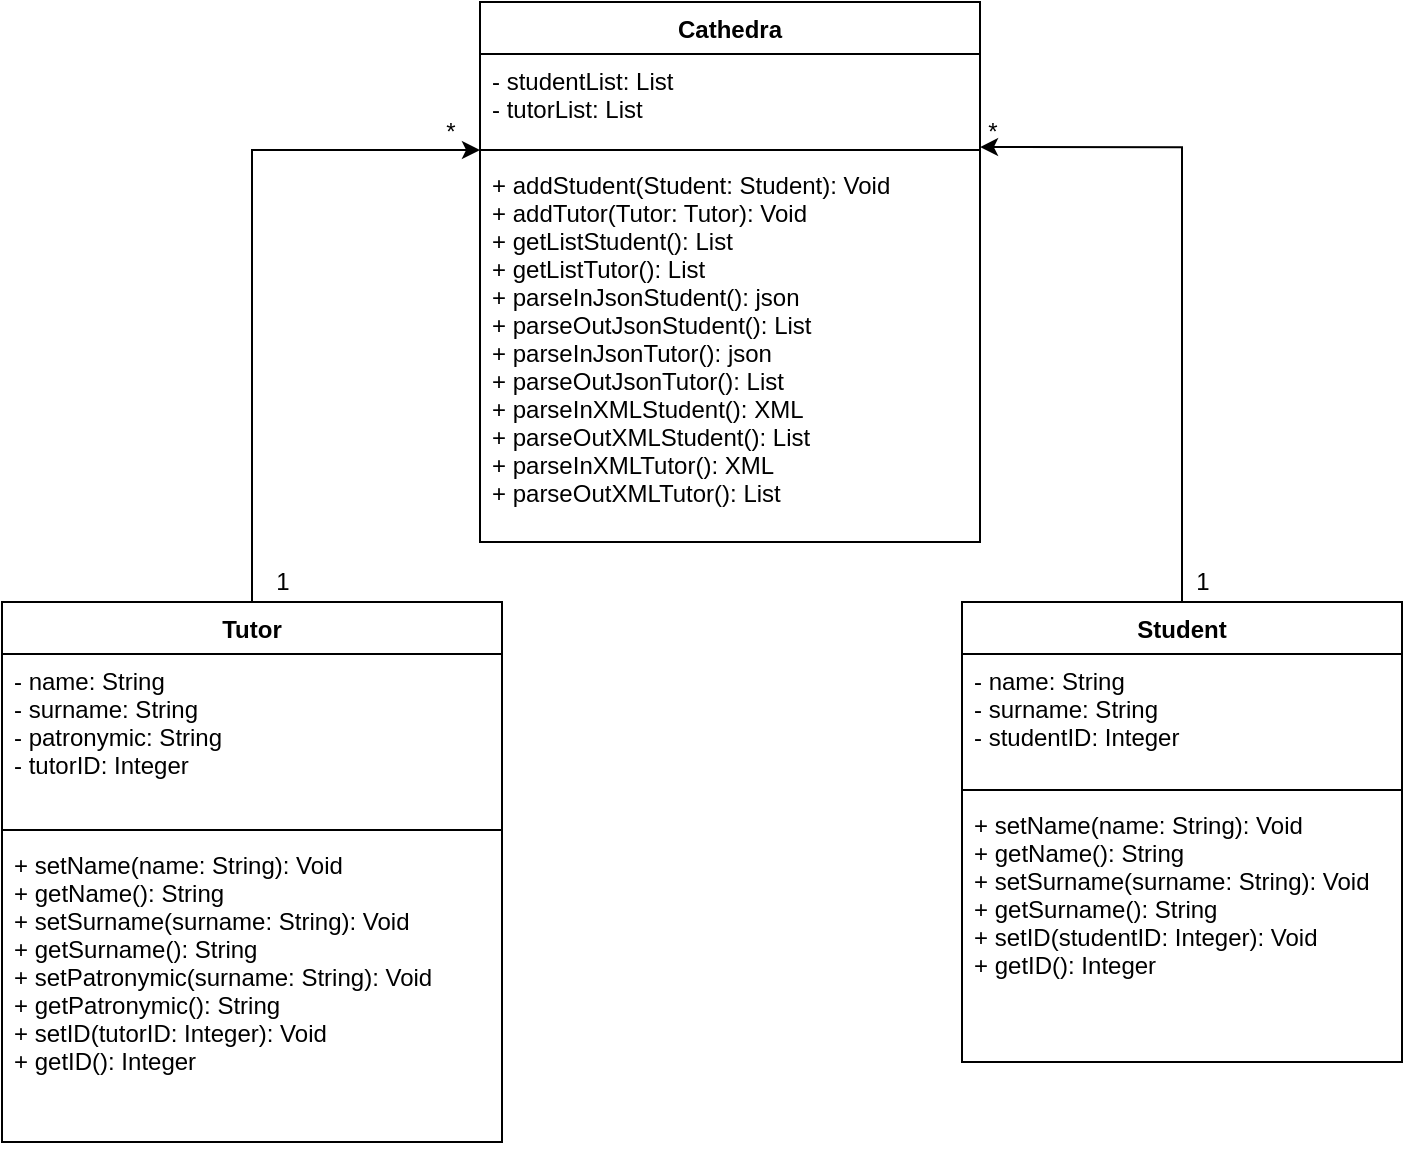 <mxfile version="20.3.7" type="device"><diagram id="bZWl-udnEHgvaK8XbDkF" name="Страница 1"><mxGraphModel dx="1381" dy="764" grid="1" gridSize="10" guides="1" tooltips="1" connect="1" arrows="1" fold="1" page="1" pageScale="1" pageWidth="827" pageHeight="1169" math="0" shadow="0"><root><mxCell id="0"/><mxCell id="1" parent="0"/><mxCell id="Mma-vqnC_7wplrCM0aJi-22" style="edgeStyle=orthogonalEdgeStyle;rounded=0;orthogonalLoop=1;jettySize=auto;html=1;exitX=0.5;exitY=0;exitDx=0;exitDy=0;entryX=1;entryY=1.058;entryDx=0;entryDy=0;entryPerimeter=0;" parent="1" source="Mma-vqnC_7wplrCM0aJi-5" target="Mma-vqnC_7wplrCM0aJi-15" edge="1"><mxGeometry relative="1" as="geometry"/></mxCell><mxCell id="Mma-vqnC_7wplrCM0aJi-5" value="Student" style="swimlane;fontStyle=1;align=center;verticalAlign=top;childLayout=stackLayout;horizontal=1;startSize=26;horizontalStack=0;resizeParent=1;resizeParentMax=0;resizeLast=0;collapsible=1;marginBottom=0;" parent="1" vertex="1"><mxGeometry x="530" y="490" width="220" height="230" as="geometry"/></mxCell><mxCell id="Mma-vqnC_7wplrCM0aJi-6" value="- name: String&#10;- surname: String&#10;- studentID: Integer" style="text;strokeColor=none;fillColor=none;align=left;verticalAlign=top;spacingLeft=4;spacingRight=4;overflow=hidden;rotatable=0;points=[[0,0.5],[1,0.5]];portConstraint=eastwest;" parent="Mma-vqnC_7wplrCM0aJi-5" vertex="1"><mxGeometry y="26" width="220" height="64" as="geometry"/></mxCell><mxCell id="Mma-vqnC_7wplrCM0aJi-7" value="" style="line;strokeWidth=1;fillColor=none;align=left;verticalAlign=middle;spacingTop=-1;spacingLeft=3;spacingRight=3;rotatable=0;labelPosition=right;points=[];portConstraint=eastwest;strokeColor=inherit;" parent="Mma-vqnC_7wplrCM0aJi-5" vertex="1"><mxGeometry y="90" width="220" height="8" as="geometry"/></mxCell><mxCell id="Mma-vqnC_7wplrCM0aJi-8" value="+ setName(name: String): Void&#10;+ getName(): String&#10;+ setSurname(surname: String): Void&#10;+ getSurname(): String&#10;+ setID(studentID: Integer): Void&#10;+ getID(): Integer&#10;&#10;" style="text;strokeColor=none;fillColor=none;align=left;verticalAlign=top;spacingLeft=4;spacingRight=4;overflow=hidden;rotatable=0;points=[[0,0.5],[1,0.5]];portConstraint=eastwest;" parent="Mma-vqnC_7wplrCM0aJi-5" vertex="1"><mxGeometry y="98" width="220" height="132" as="geometry"/></mxCell><mxCell id="Mma-vqnC_7wplrCM0aJi-19" style="edgeStyle=orthogonalEdgeStyle;rounded=0;orthogonalLoop=1;jettySize=auto;html=1;exitX=0.5;exitY=0;exitDx=0;exitDy=0;" parent="1" source="Mma-vqnC_7wplrCM0aJi-9" target="Mma-vqnC_7wplrCM0aJi-16" edge="1"><mxGeometry relative="1" as="geometry"/></mxCell><mxCell id="Mma-vqnC_7wplrCM0aJi-9" value="Tutor" style="swimlane;fontStyle=1;align=center;verticalAlign=top;childLayout=stackLayout;horizontal=1;startSize=26;horizontalStack=0;resizeParent=1;resizeParentMax=0;resizeLast=0;collapsible=1;marginBottom=0;" parent="1" vertex="1"><mxGeometry x="50" y="490" width="250" height="270" as="geometry"/></mxCell><mxCell id="Mma-vqnC_7wplrCM0aJi-10" value="- name: String&#10;- surname: String&#10;- patronymic: String&#10;- tutorID: Integer&#10;&#10;" style="text;strokeColor=none;fillColor=none;align=left;verticalAlign=top;spacingLeft=4;spacingRight=4;overflow=hidden;rotatable=0;points=[[0,0.5],[1,0.5]];portConstraint=eastwest;" parent="Mma-vqnC_7wplrCM0aJi-9" vertex="1"><mxGeometry y="26" width="250" height="84" as="geometry"/></mxCell><mxCell id="Mma-vqnC_7wplrCM0aJi-11" value="" style="line;strokeWidth=1;fillColor=none;align=left;verticalAlign=middle;spacingTop=-1;spacingLeft=3;spacingRight=3;rotatable=0;labelPosition=right;points=[];portConstraint=eastwest;strokeColor=inherit;" parent="Mma-vqnC_7wplrCM0aJi-9" vertex="1"><mxGeometry y="110" width="250" height="8" as="geometry"/></mxCell><mxCell id="Mma-vqnC_7wplrCM0aJi-12" value="+ setName(name: String): Void&#10;+ getName(): String&#10;+ setSurname(surname: String): Void&#10;+ getSurname(): String&#10;+ setPatronymic(surname: String): Void&#10;+ getPatronymic(): String&#10;+ setID(tutorID: Integer): Void&#10;+ getID(): Integer&#10;&#10;" style="text;strokeColor=none;fillColor=none;align=left;verticalAlign=top;spacingLeft=4;spacingRight=4;overflow=hidden;rotatable=0;points=[[0,0.5],[1,0.5]];portConstraint=eastwest;" parent="Mma-vqnC_7wplrCM0aJi-9" vertex="1"><mxGeometry y="118" width="250" height="152" as="geometry"/></mxCell><mxCell id="Mma-vqnC_7wplrCM0aJi-14" value="Cathedra" style="swimlane;fontStyle=1;align=center;verticalAlign=top;childLayout=stackLayout;horizontal=1;startSize=26;horizontalStack=0;resizeParent=1;resizeParentMax=0;resizeLast=0;collapsible=1;marginBottom=0;" parent="1" vertex="1"><mxGeometry x="289" y="190" width="250" height="270" as="geometry"/></mxCell><mxCell id="Mma-vqnC_7wplrCM0aJi-15" value="- studentList: List&#10;- tutorList: List" style="text;strokeColor=none;fillColor=none;align=left;verticalAlign=top;spacingLeft=4;spacingRight=4;overflow=hidden;rotatable=0;points=[[0,0.5],[1,0.5]];portConstraint=eastwest;" parent="Mma-vqnC_7wplrCM0aJi-14" vertex="1"><mxGeometry y="26" width="250" height="44" as="geometry"/></mxCell><mxCell id="Mma-vqnC_7wplrCM0aJi-16" value="" style="line;strokeWidth=1;fillColor=none;align=left;verticalAlign=middle;spacingTop=-1;spacingLeft=3;spacingRight=3;rotatable=0;labelPosition=right;points=[];portConstraint=eastwest;strokeColor=inherit;" parent="Mma-vqnC_7wplrCM0aJi-14" vertex="1"><mxGeometry y="70" width="250" height="8" as="geometry"/></mxCell><mxCell id="Mma-vqnC_7wplrCM0aJi-17" value="+ addStudent(Student: Student): Void&#10;+ addTutor(Tutor: Tutor): Void&#10;+ getListStudent(): List&#10;+ getListTutor(): List&#10;+ parseInJsonStudent(): json&#10;+ parseOutJsonStudent(): List&#10;+ parseInJsonTutor(): json&#10;+ parseOutJsonTutor(): List&#10;+ parseInXMLStudent(): XML&#10;+ parseOutXMLStudent(): List&#10;+ parseInXMLTutor(): XML&#10;+ parseOutXMLTutor(): List" style="text;strokeColor=none;fillColor=none;align=left;verticalAlign=top;spacingLeft=4;spacingRight=4;overflow=hidden;rotatable=0;points=[[0,0.5],[1,0.5]];portConstraint=eastwest;" parent="Mma-vqnC_7wplrCM0aJi-14" vertex="1"><mxGeometry y="78" width="250" height="192" as="geometry"/></mxCell><mxCell id="Mma-vqnC_7wplrCM0aJi-20" value="1" style="text;html=1;align=center;verticalAlign=middle;resizable=0;points=[];autosize=1;strokeColor=none;fillColor=none;" parent="1" vertex="1"><mxGeometry x="175" y="465" width="30" height="30" as="geometry"/></mxCell><mxCell id="Mma-vqnC_7wplrCM0aJi-21" value="*" style="text;html=1;align=center;verticalAlign=middle;resizable=0;points=[];autosize=1;strokeColor=none;fillColor=none;" parent="1" vertex="1"><mxGeometry x="259" y="240" width="30" height="30" as="geometry"/></mxCell><mxCell id="Mma-vqnC_7wplrCM0aJi-23" value="1" style="text;html=1;align=center;verticalAlign=middle;resizable=0;points=[];autosize=1;strokeColor=none;fillColor=none;" parent="1" vertex="1"><mxGeometry x="635" y="465" width="30" height="30" as="geometry"/></mxCell><mxCell id="Mma-vqnC_7wplrCM0aJi-24" value="*" style="text;html=1;align=center;verticalAlign=middle;resizable=0;points=[];autosize=1;strokeColor=none;fillColor=none;" parent="1" vertex="1"><mxGeometry x="530" y="240" width="30" height="30" as="geometry"/></mxCell></root></mxGraphModel></diagram></mxfile>
